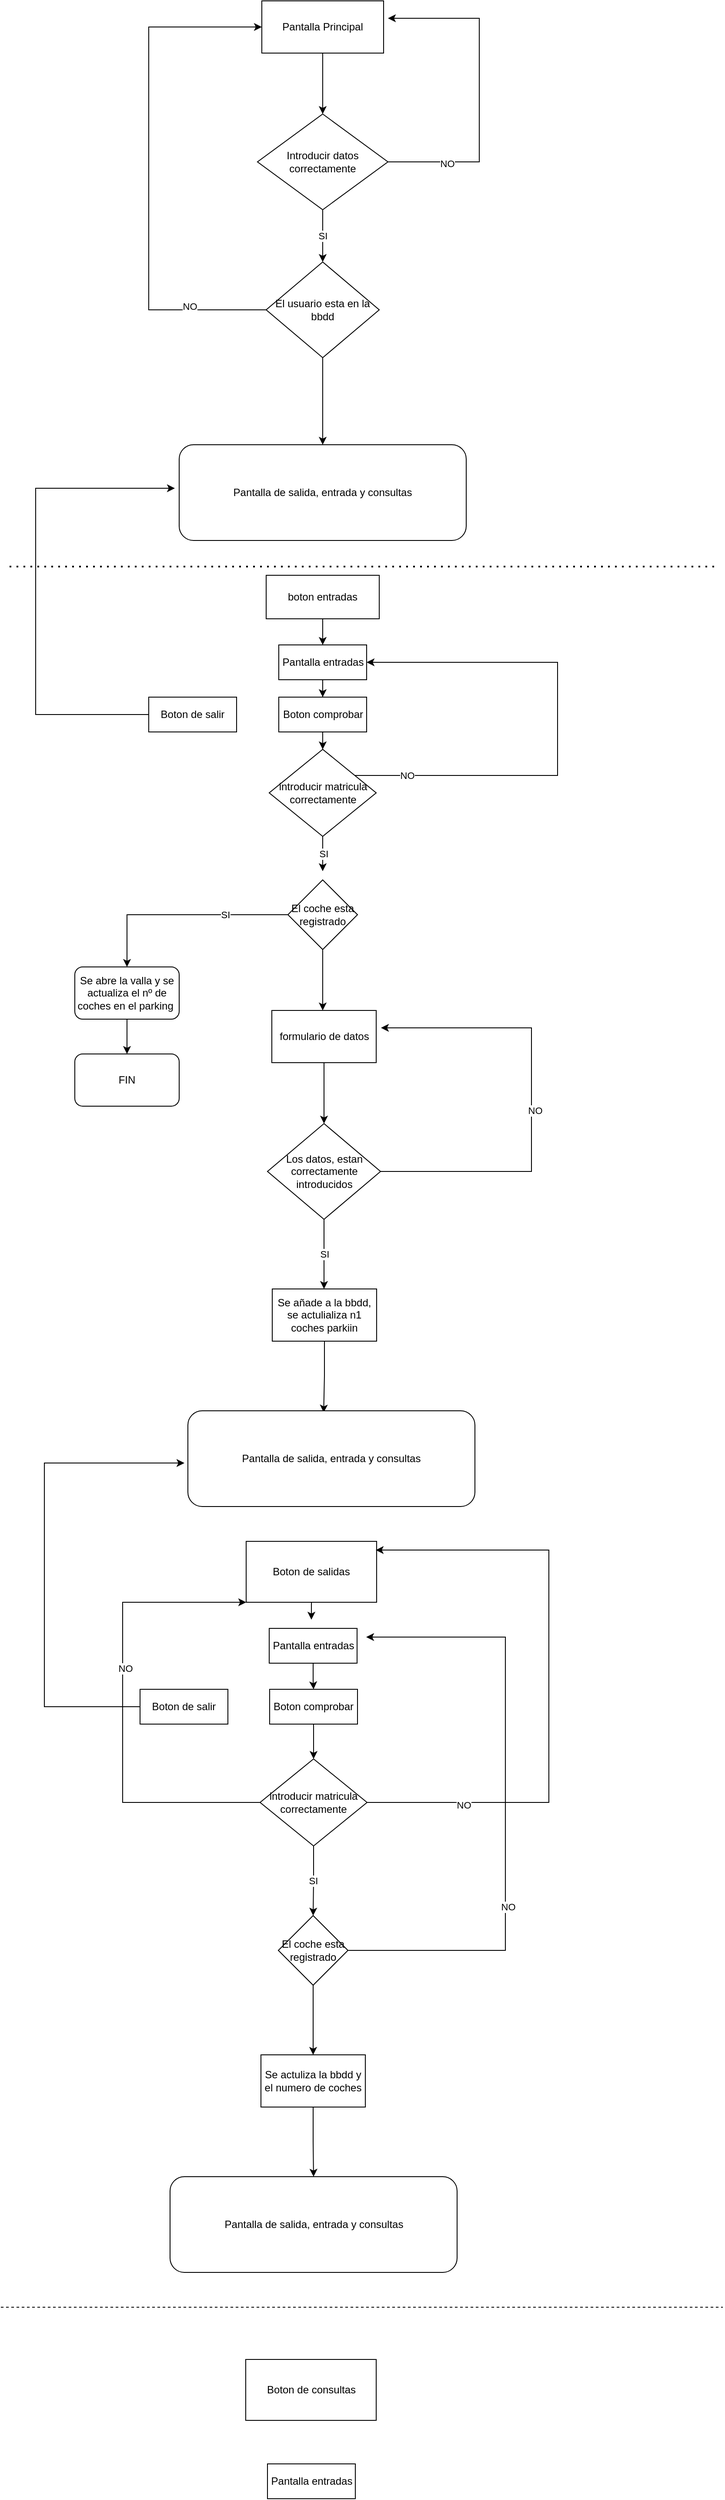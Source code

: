 <mxfile version="13.10.2" type="device"><diagram id="yLfdyfewDS3EUoy3GFag" name="Page-1"><mxGraphModel dx="942" dy="582" grid="1" gridSize="10" guides="1" tooltips="1" connect="1" arrows="1" fold="1" page="1" pageScale="1" pageWidth="827" pageHeight="1169" math="0" shadow="0"><root><mxCell id="0"/><mxCell id="1" parent="0"/><mxCell id="4oEnMd7VqYh08kWJcBl8-3" style="edgeStyle=orthogonalEdgeStyle;rounded=0;orthogonalLoop=1;jettySize=auto;html=1;entryX=0.5;entryY=0;entryDx=0;entryDy=0;" edge="1" parent="1" source="4oEnMd7VqYh08kWJcBl8-1" target="4oEnMd7VqYh08kWJcBl8-2"><mxGeometry relative="1" as="geometry"/></mxCell><mxCell id="4oEnMd7VqYh08kWJcBl8-1" value="Pantalla Principal" style="rounded=0;whiteSpace=wrap;html=1;" vertex="1" parent="1"><mxGeometry x="300" y="120" width="140" height="60" as="geometry"/></mxCell><mxCell id="4oEnMd7VqYh08kWJcBl8-4" style="edgeStyle=orthogonalEdgeStyle;rounded=0;orthogonalLoop=1;jettySize=auto;html=1;" edge="1" parent="1" source="4oEnMd7VqYh08kWJcBl8-2"><mxGeometry relative="1" as="geometry"><mxPoint x="445" y="140" as="targetPoint"/><Array as="points"><mxPoint x="550" y="305"/><mxPoint x="550" y="140"/></Array></mxGeometry></mxCell><mxCell id="4oEnMd7VqYh08kWJcBl8-5" value="NO" style="edgeLabel;html=1;align=center;verticalAlign=middle;resizable=0;points=[];" vertex="1" connectable="0" parent="4oEnMd7VqYh08kWJcBl8-4"><mxGeometry x="-0.637" y="-2" relative="1" as="geometry"><mxPoint as="offset"/></mxGeometry></mxCell><mxCell id="4oEnMd7VqYh08kWJcBl8-7" value="SI" style="edgeStyle=orthogonalEdgeStyle;rounded=0;orthogonalLoop=1;jettySize=auto;html=1;entryX=0.5;entryY=0;entryDx=0;entryDy=0;" edge="1" parent="1" source="4oEnMd7VqYh08kWJcBl8-2" target="4oEnMd7VqYh08kWJcBl8-6"><mxGeometry relative="1" as="geometry"/></mxCell><mxCell id="4oEnMd7VqYh08kWJcBl8-2" value="Introducir datos correctamente" style="rhombus;whiteSpace=wrap;html=1;" vertex="1" parent="1"><mxGeometry x="295" y="250" width="150" height="110" as="geometry"/></mxCell><mxCell id="4oEnMd7VqYh08kWJcBl8-8" style="edgeStyle=orthogonalEdgeStyle;rounded=0;orthogonalLoop=1;jettySize=auto;html=1;entryX=0;entryY=0.5;entryDx=0;entryDy=0;" edge="1" parent="1" source="4oEnMd7VqYh08kWJcBl8-6" target="4oEnMd7VqYh08kWJcBl8-1"><mxGeometry relative="1" as="geometry"><mxPoint x="200" y="150" as="targetPoint"/><Array as="points"><mxPoint x="170" y="475"/><mxPoint x="170" y="150"/></Array></mxGeometry></mxCell><mxCell id="4oEnMd7VqYh08kWJcBl8-9" value="NO" style="edgeLabel;html=1;align=center;verticalAlign=middle;resizable=0;points=[];" vertex="1" connectable="0" parent="4oEnMd7VqYh08kWJcBl8-8"><mxGeometry x="-0.702" y="-4" relative="1" as="geometry"><mxPoint as="offset"/></mxGeometry></mxCell><mxCell id="4oEnMd7VqYh08kWJcBl8-11" style="edgeStyle=orthogonalEdgeStyle;rounded=0;orthogonalLoop=1;jettySize=auto;html=1;" edge="1" parent="1" source="4oEnMd7VqYh08kWJcBl8-6"><mxGeometry relative="1" as="geometry"><mxPoint x="370" y="630" as="targetPoint"/></mxGeometry></mxCell><mxCell id="4oEnMd7VqYh08kWJcBl8-6" value="El usuario esta en la bbdd" style="rhombus;whiteSpace=wrap;html=1;" vertex="1" parent="1"><mxGeometry x="305" y="420" width="130" height="110" as="geometry"/></mxCell><mxCell id="4oEnMd7VqYh08kWJcBl8-12" value="Pantalla de salida, entrada y consultas" style="rounded=1;whiteSpace=wrap;html=1;" vertex="1" parent="1"><mxGeometry x="205" y="630" width="330" height="110" as="geometry"/></mxCell><mxCell id="4oEnMd7VqYh08kWJcBl8-13" value="" style="endArrow=none;dashed=1;html=1;dashPattern=1 3;strokeWidth=2;" edge="1" parent="1"><mxGeometry width="50" height="50" relative="1" as="geometry"><mxPoint x="10" y="770" as="sourcePoint"/><mxPoint x="820" y="770" as="targetPoint"/></mxGeometry></mxCell><mxCell id="4oEnMd7VqYh08kWJcBl8-21" style="edgeStyle=orthogonalEdgeStyle;rounded=0;orthogonalLoop=1;jettySize=auto;html=1;entryX=0.5;entryY=0;entryDx=0;entryDy=0;" edge="1" parent="1" source="4oEnMd7VqYh08kWJcBl8-52" target="4oEnMd7VqYh08kWJcBl8-15"><mxGeometry relative="1" as="geometry"/></mxCell><mxCell id="4oEnMd7VqYh08kWJcBl8-54" style="edgeStyle=orthogonalEdgeStyle;rounded=0;orthogonalLoop=1;jettySize=auto;html=1;entryX=0.5;entryY=0;entryDx=0;entryDy=0;" edge="1" parent="1" source="4oEnMd7VqYh08kWJcBl8-14" target="4oEnMd7VqYh08kWJcBl8-49"><mxGeometry relative="1" as="geometry"/></mxCell><mxCell id="4oEnMd7VqYh08kWJcBl8-14" value="boton entradas" style="rounded=0;whiteSpace=wrap;html=1;" vertex="1" parent="1"><mxGeometry x="305" y="780" width="130" height="50" as="geometry"/></mxCell><mxCell id="4oEnMd7VqYh08kWJcBl8-20" value="SI" style="edgeStyle=orthogonalEdgeStyle;rounded=0;orthogonalLoop=1;jettySize=auto;html=1;" edge="1" parent="1" source="4oEnMd7VqYh08kWJcBl8-15"><mxGeometry relative="1" as="geometry"><mxPoint x="370" y="1120" as="targetPoint"/></mxGeometry></mxCell><mxCell id="4oEnMd7VqYh08kWJcBl8-50" style="edgeStyle=orthogonalEdgeStyle;rounded=0;orthogonalLoop=1;jettySize=auto;html=1;entryX=1;entryY=0.5;entryDx=0;entryDy=0;" edge="1" parent="1" source="4oEnMd7VqYh08kWJcBl8-15" target="4oEnMd7VqYh08kWJcBl8-49"><mxGeometry relative="1" as="geometry"><mxPoint x="560" y="880" as="targetPoint"/><Array as="points"><mxPoint x="640" y="1010"/><mxPoint x="640" y="880"/></Array></mxGeometry></mxCell><mxCell id="4oEnMd7VqYh08kWJcBl8-51" value="NO" style="edgeLabel;html=1;align=center;verticalAlign=middle;resizable=0;points=[];" vertex="1" connectable="0" parent="4oEnMd7VqYh08kWJcBl8-50"><mxGeometry x="-0.797" relative="1" as="geometry"><mxPoint x="1" as="offset"/></mxGeometry></mxCell><mxCell id="4oEnMd7VqYh08kWJcBl8-15" value="introducir matricula correctamente" style="rhombus;whiteSpace=wrap;html=1;" vertex="1" parent="1"><mxGeometry x="308.5" y="980" width="123" height="100" as="geometry"/></mxCell><mxCell id="4oEnMd7VqYh08kWJcBl8-24" style="edgeStyle=orthogonalEdgeStyle;rounded=0;orthogonalLoop=1;jettySize=auto;html=1;entryX=0.5;entryY=0;entryDx=0;entryDy=0;" edge="1" parent="1" source="4oEnMd7VqYh08kWJcBl8-22" target="4oEnMd7VqYh08kWJcBl8-23"><mxGeometry relative="1" as="geometry"/></mxCell><mxCell id="4oEnMd7VqYh08kWJcBl8-25" value="SI" style="edgeLabel;html=1;align=center;verticalAlign=middle;resizable=0;points=[];" vertex="1" connectable="0" parent="4oEnMd7VqYh08kWJcBl8-24"><mxGeometry x="-0.412" relative="1" as="geometry"><mxPoint as="offset"/></mxGeometry></mxCell><mxCell id="4oEnMd7VqYh08kWJcBl8-29" style="edgeStyle=orthogonalEdgeStyle;rounded=0;orthogonalLoop=1;jettySize=auto;html=1;" edge="1" parent="1" source="4oEnMd7VqYh08kWJcBl8-22"><mxGeometry relative="1" as="geometry"><mxPoint x="370" y="1280" as="targetPoint"/></mxGeometry></mxCell><mxCell id="4oEnMd7VqYh08kWJcBl8-22" value="El coche esta registrado" style="rhombus;whiteSpace=wrap;html=1;" vertex="1" parent="1"><mxGeometry x="330" y="1130" width="80" height="80" as="geometry"/></mxCell><mxCell id="4oEnMd7VqYh08kWJcBl8-27" style="edgeStyle=orthogonalEdgeStyle;rounded=0;orthogonalLoop=1;jettySize=auto;html=1;entryX=0.5;entryY=0;entryDx=0;entryDy=0;" edge="1" parent="1" source="4oEnMd7VqYh08kWJcBl8-23" target="4oEnMd7VqYh08kWJcBl8-26"><mxGeometry relative="1" as="geometry"/></mxCell><mxCell id="4oEnMd7VqYh08kWJcBl8-23" value="Se abre la valla y se actualiza el nº de coches en el parking&amp;nbsp;" style="rounded=1;whiteSpace=wrap;html=1;" vertex="1" parent="1"><mxGeometry x="85" y="1230" width="120" height="60" as="geometry"/></mxCell><mxCell id="4oEnMd7VqYh08kWJcBl8-26" value="FIN" style="rounded=1;whiteSpace=wrap;html=1;" vertex="1" parent="1"><mxGeometry x="85" y="1330" width="120" height="60" as="geometry"/></mxCell><mxCell id="4oEnMd7VqYh08kWJcBl8-31" style="edgeStyle=orthogonalEdgeStyle;rounded=0;orthogonalLoop=1;jettySize=auto;html=1;entryX=0.5;entryY=0;entryDx=0;entryDy=0;" edge="1" parent="1" source="4oEnMd7VqYh08kWJcBl8-28" target="4oEnMd7VqYh08kWJcBl8-30"><mxGeometry relative="1" as="geometry"/></mxCell><mxCell id="4oEnMd7VqYh08kWJcBl8-28" value="formulario de datos" style="rounded=0;whiteSpace=wrap;html=1;" vertex="1" parent="1"><mxGeometry x="311.5" y="1280" width="120" height="60" as="geometry"/></mxCell><mxCell id="4oEnMd7VqYh08kWJcBl8-32" style="edgeStyle=orthogonalEdgeStyle;rounded=0;orthogonalLoop=1;jettySize=auto;html=1;" edge="1" parent="1" source="4oEnMd7VqYh08kWJcBl8-30"><mxGeometry relative="1" as="geometry"><mxPoint x="437" y="1300" as="targetPoint"/><Array as="points"><mxPoint x="610" y="1465"/><mxPoint x="610" y="1300"/></Array></mxGeometry></mxCell><mxCell id="4oEnMd7VqYh08kWJcBl8-33" value="NO" style="edgeLabel;html=1;align=center;verticalAlign=middle;resizable=0;points=[];" vertex="1" connectable="0" parent="4oEnMd7VqYh08kWJcBl8-32"><mxGeometry x="-0.048" y="-4" relative="1" as="geometry"><mxPoint as="offset"/></mxGeometry></mxCell><mxCell id="4oEnMd7VqYh08kWJcBl8-34" value="SI" style="edgeStyle=orthogonalEdgeStyle;rounded=0;orthogonalLoop=1;jettySize=auto;html=1;" edge="1" parent="1" source="4oEnMd7VqYh08kWJcBl8-30"><mxGeometry relative="1" as="geometry"><mxPoint x="371.5" y="1600" as="targetPoint"/><Array as="points"><mxPoint x="372" y="1550"/><mxPoint x="372" y="1550"/></Array></mxGeometry></mxCell><mxCell id="4oEnMd7VqYh08kWJcBl8-30" value="Los datos, estan correctamente&lt;br&gt;introducidos" style="rhombus;whiteSpace=wrap;html=1;" vertex="1" parent="1"><mxGeometry x="306.5" y="1410" width="130" height="110" as="geometry"/></mxCell><mxCell id="4oEnMd7VqYh08kWJcBl8-37" style="edgeStyle=orthogonalEdgeStyle;rounded=0;orthogonalLoop=1;jettySize=auto;html=1;entryX=0.473;entryY=0.018;entryDx=0;entryDy=0;entryPerimeter=0;" edge="1" parent="1" source="4oEnMd7VqYh08kWJcBl8-35" target="4oEnMd7VqYh08kWJcBl8-36"><mxGeometry relative="1" as="geometry"/></mxCell><mxCell id="4oEnMd7VqYh08kWJcBl8-35" value="Se añade a la bbdd, se actulializa n1 coches parkiin" style="rounded=0;whiteSpace=wrap;html=1;" vertex="1" parent="1"><mxGeometry x="312" y="1600" width="120" height="60" as="geometry"/></mxCell><mxCell id="4oEnMd7VqYh08kWJcBl8-36" value="Pantalla de salida, entrada y consultas" style="rounded=1;whiteSpace=wrap;html=1;" vertex="1" parent="1"><mxGeometry x="215" y="1740" width="330" height="110" as="geometry"/></mxCell><mxCell id="4oEnMd7VqYh08kWJcBl8-64" style="edgeStyle=orthogonalEdgeStyle;rounded=0;orthogonalLoop=1;jettySize=auto;html=1;" edge="1" parent="1" source="4oEnMd7VqYh08kWJcBl8-39"><mxGeometry relative="1" as="geometry"><mxPoint x="357" y="1980" as="targetPoint"/></mxGeometry></mxCell><mxCell id="4oEnMd7VqYh08kWJcBl8-39" value="Boton de salidas" style="rounded=0;whiteSpace=wrap;html=1;" vertex="1" parent="1"><mxGeometry x="282" y="1890" width="150" height="70" as="geometry"/></mxCell><mxCell id="4oEnMd7VqYh08kWJcBl8-42" style="edgeStyle=orthogonalEdgeStyle;rounded=0;orthogonalLoop=1;jettySize=auto;html=1;entryX=0.993;entryY=0.143;entryDx=0;entryDy=0;entryPerimeter=0;" edge="1" parent="1" source="4oEnMd7VqYh08kWJcBl8-40" target="4oEnMd7VqYh08kWJcBl8-39"><mxGeometry relative="1" as="geometry"><mxPoint x="580" y="1940" as="targetPoint"/><Array as="points"><mxPoint x="630" y="2190"/><mxPoint x="630" y="1900"/></Array></mxGeometry></mxCell><mxCell id="4oEnMd7VqYh08kWJcBl8-45" value="NO" style="edgeLabel;html=1;align=center;verticalAlign=middle;resizable=0;points=[];" vertex="1" connectable="0" parent="4oEnMd7VqYh08kWJcBl8-42"><mxGeometry x="-0.683" y="-3" relative="1" as="geometry"><mxPoint as="offset"/></mxGeometry></mxCell><mxCell id="4oEnMd7VqYh08kWJcBl8-44" value="SI" style="edgeStyle=orthogonalEdgeStyle;rounded=0;orthogonalLoop=1;jettySize=auto;html=1;entryX=0.5;entryY=0;entryDx=0;entryDy=0;" edge="1" parent="1" source="4oEnMd7VqYh08kWJcBl8-40" target="4oEnMd7VqYh08kWJcBl8-43"><mxGeometry relative="1" as="geometry"/></mxCell><mxCell id="4oEnMd7VqYh08kWJcBl8-40" value="introducir matricula correctamente" style="rhombus;whiteSpace=wrap;html=1;" vertex="1" parent="1"><mxGeometry x="298" y="2140" width="123" height="100" as="geometry"/></mxCell><mxCell id="4oEnMd7VqYh08kWJcBl8-46" style="edgeStyle=orthogonalEdgeStyle;rounded=0;orthogonalLoop=1;jettySize=auto;html=1;entryX=0;entryY=1;entryDx=0;entryDy=0;exitX=0;exitY=0.5;exitDx=0;exitDy=0;" edge="1" parent="1" source="4oEnMd7VqYh08kWJcBl8-40" target="4oEnMd7VqYh08kWJcBl8-39"><mxGeometry relative="1" as="geometry"><mxPoint x="280" y="1960" as="targetPoint"/><mxPoint x="270" y="2260" as="sourcePoint"/><Array as="points"><mxPoint x="140" y="2190"/><mxPoint x="140" y="1960"/></Array></mxGeometry></mxCell><mxCell id="4oEnMd7VqYh08kWJcBl8-47" value="NO" style="edgeLabel;html=1;align=center;verticalAlign=middle;resizable=0;points=[];" vertex="1" connectable="0" parent="4oEnMd7VqYh08kWJcBl8-46"><mxGeometry x="0.177" y="-3" relative="1" as="geometry"><mxPoint as="offset"/></mxGeometry></mxCell><mxCell id="4oEnMd7VqYh08kWJcBl8-68" style="edgeStyle=orthogonalEdgeStyle;rounded=0;orthogonalLoop=1;jettySize=auto;html=1;" edge="1" parent="1" source="4oEnMd7VqYh08kWJcBl8-43"><mxGeometry relative="1" as="geometry"><mxPoint x="420" y="2000" as="targetPoint"/><Array as="points"><mxPoint x="580" y="2360"/><mxPoint x="580" y="2000"/></Array></mxGeometry></mxCell><mxCell id="4oEnMd7VqYh08kWJcBl8-69" value="NO" style="edgeLabel;html=1;align=center;verticalAlign=middle;resizable=0;points=[];" vertex="1" connectable="0" parent="4oEnMd7VqYh08kWJcBl8-68"><mxGeometry x="-0.341" y="-3" relative="1" as="geometry"><mxPoint as="offset"/></mxGeometry></mxCell><mxCell id="4oEnMd7VqYh08kWJcBl8-70" style="edgeStyle=orthogonalEdgeStyle;rounded=0;orthogonalLoop=1;jettySize=auto;html=1;" edge="1" parent="1" source="4oEnMd7VqYh08kWJcBl8-43"><mxGeometry relative="1" as="geometry"><mxPoint x="359" y="2480" as="targetPoint"/></mxGeometry></mxCell><mxCell id="4oEnMd7VqYh08kWJcBl8-43" value="El coche esta registrado" style="rhombus;whiteSpace=wrap;html=1;" vertex="1" parent="1"><mxGeometry x="319" y="2320" width="80" height="80" as="geometry"/></mxCell><mxCell id="4oEnMd7VqYh08kWJcBl8-55" style="edgeStyle=orthogonalEdgeStyle;rounded=0;orthogonalLoop=1;jettySize=auto;html=1;entryX=0.5;entryY=0;entryDx=0;entryDy=0;" edge="1" parent="1" source="4oEnMd7VqYh08kWJcBl8-49" target="4oEnMd7VqYh08kWJcBl8-52"><mxGeometry relative="1" as="geometry"/></mxCell><mxCell id="4oEnMd7VqYh08kWJcBl8-49" value="Pantalla entradas" style="rounded=0;whiteSpace=wrap;html=1;" vertex="1" parent="1"><mxGeometry x="319.5" y="860" width="101" height="40" as="geometry"/></mxCell><mxCell id="4oEnMd7VqYh08kWJcBl8-52" value="Boton comprobar" style="rounded=0;whiteSpace=wrap;html=1;" vertex="1" parent="1"><mxGeometry x="319.5" y="920" width="101" height="40" as="geometry"/></mxCell><mxCell id="4oEnMd7VqYh08kWJcBl8-58" style="edgeStyle=orthogonalEdgeStyle;rounded=0;orthogonalLoop=1;jettySize=auto;html=1;" edge="1" parent="1" source="4oEnMd7VqYh08kWJcBl8-56"><mxGeometry relative="1" as="geometry"><mxPoint x="200" y="680" as="targetPoint"/><Array as="points"><mxPoint x="40" y="940"/><mxPoint x="40" y="680"/></Array></mxGeometry></mxCell><mxCell id="4oEnMd7VqYh08kWJcBl8-56" value="Boton de salir" style="rounded=0;whiteSpace=wrap;html=1;" vertex="1" parent="1"><mxGeometry x="170" y="920" width="101" height="40" as="geometry"/></mxCell><mxCell id="4oEnMd7VqYh08kWJcBl8-66" style="edgeStyle=orthogonalEdgeStyle;rounded=0;orthogonalLoop=1;jettySize=auto;html=1;entryX=0.5;entryY=0;entryDx=0;entryDy=0;" edge="1" parent="1" source="4oEnMd7VqYh08kWJcBl8-59" target="4oEnMd7VqYh08kWJcBl8-65"><mxGeometry relative="1" as="geometry"/></mxCell><mxCell id="4oEnMd7VqYh08kWJcBl8-59" value="Pantalla entradas" style="rounded=0;whiteSpace=wrap;html=1;" vertex="1" parent="1"><mxGeometry x="308.5" y="1990" width="101" height="40" as="geometry"/></mxCell><mxCell id="4oEnMd7VqYh08kWJcBl8-67" style="edgeStyle=orthogonalEdgeStyle;rounded=0;orthogonalLoop=1;jettySize=auto;html=1;entryX=0.5;entryY=0;entryDx=0;entryDy=0;" edge="1" parent="1" source="4oEnMd7VqYh08kWJcBl8-65" target="4oEnMd7VqYh08kWJcBl8-40"><mxGeometry relative="1" as="geometry"/></mxCell><mxCell id="4oEnMd7VqYh08kWJcBl8-65" value="Boton comprobar" style="rounded=0;whiteSpace=wrap;html=1;" vertex="1" parent="1"><mxGeometry x="309" y="2060" width="101" height="40" as="geometry"/></mxCell><mxCell id="4oEnMd7VqYh08kWJcBl8-73" style="edgeStyle=orthogonalEdgeStyle;rounded=0;orthogonalLoop=1;jettySize=auto;html=1;entryX=0.5;entryY=0;entryDx=0;entryDy=0;" edge="1" parent="1" source="4oEnMd7VqYh08kWJcBl8-71" target="4oEnMd7VqYh08kWJcBl8-72"><mxGeometry relative="1" as="geometry"/></mxCell><mxCell id="4oEnMd7VqYh08kWJcBl8-71" value="Se actuliza la bbdd y el numero de coches" style="rounded=0;whiteSpace=wrap;html=1;" vertex="1" parent="1"><mxGeometry x="299" y="2480" width="120" height="60" as="geometry"/></mxCell><mxCell id="4oEnMd7VqYh08kWJcBl8-72" value="Pantalla de salida, entrada y consultas" style="rounded=1;whiteSpace=wrap;html=1;" vertex="1" parent="1"><mxGeometry x="194.5" y="2620" width="330" height="110" as="geometry"/></mxCell><mxCell id="4oEnMd7VqYh08kWJcBl8-75" style="edgeStyle=orthogonalEdgeStyle;rounded=0;orthogonalLoop=1;jettySize=auto;html=1;" edge="1" parent="1" source="4oEnMd7VqYh08kWJcBl8-74"><mxGeometry relative="1" as="geometry"><mxPoint x="211" y="1800" as="targetPoint"/><Array as="points"><mxPoint x="50" y="2080"/><mxPoint x="50" y="1800"/></Array></mxGeometry></mxCell><mxCell id="4oEnMd7VqYh08kWJcBl8-74" value="Boton de salir" style="rounded=0;whiteSpace=wrap;html=1;" vertex="1" parent="1"><mxGeometry x="160" y="2060" width="101" height="40" as="geometry"/></mxCell><mxCell id="4oEnMd7VqYh08kWJcBl8-76" value="Boton de consultas" style="rounded=0;whiteSpace=wrap;html=1;" vertex="1" parent="1"><mxGeometry x="281.5" y="2830" width="150" height="70" as="geometry"/></mxCell><mxCell id="4oEnMd7VqYh08kWJcBl8-77" value="" style="endArrow=none;dashed=1;html=1;" edge="1" parent="1"><mxGeometry width="50" height="50" relative="1" as="geometry"><mxPoint y="2770" as="sourcePoint"/><mxPoint x="830" y="2770" as="targetPoint"/></mxGeometry></mxCell><mxCell id="4oEnMd7VqYh08kWJcBl8-78" value="Pantalla entradas" style="rounded=0;whiteSpace=wrap;html=1;" vertex="1" parent="1"><mxGeometry x="306.5" y="2950" width="101" height="40" as="geometry"/></mxCell></root></mxGraphModel></diagram></mxfile>